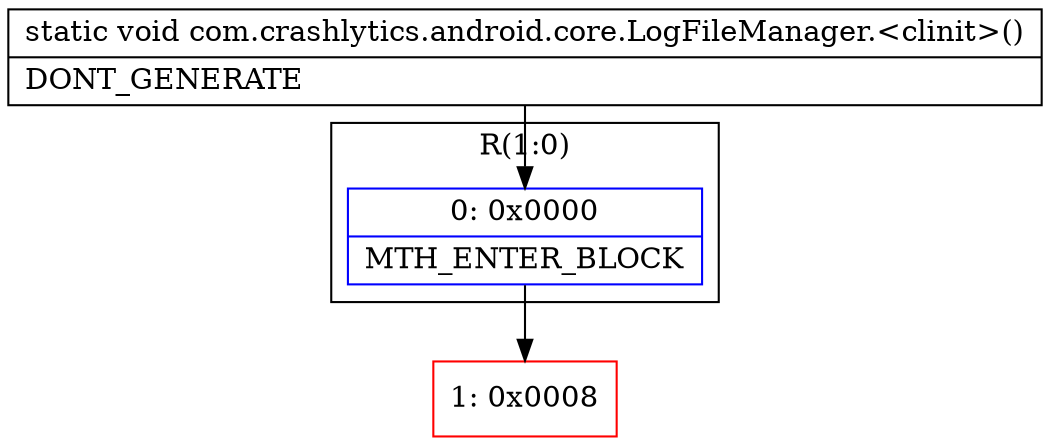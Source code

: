 digraph "CFG forcom.crashlytics.android.core.LogFileManager.\<clinit\>()V" {
subgraph cluster_Region_1688578422 {
label = "R(1:0)";
node [shape=record,color=blue];
Node_0 [shape=record,label="{0\:\ 0x0000|MTH_ENTER_BLOCK\l}"];
}
Node_1 [shape=record,color=red,label="{1\:\ 0x0008}"];
MethodNode[shape=record,label="{static void com.crashlytics.android.core.LogFileManager.\<clinit\>()  | DONT_GENERATE\l}"];
MethodNode -> Node_0;
Node_0 -> Node_1;
}

